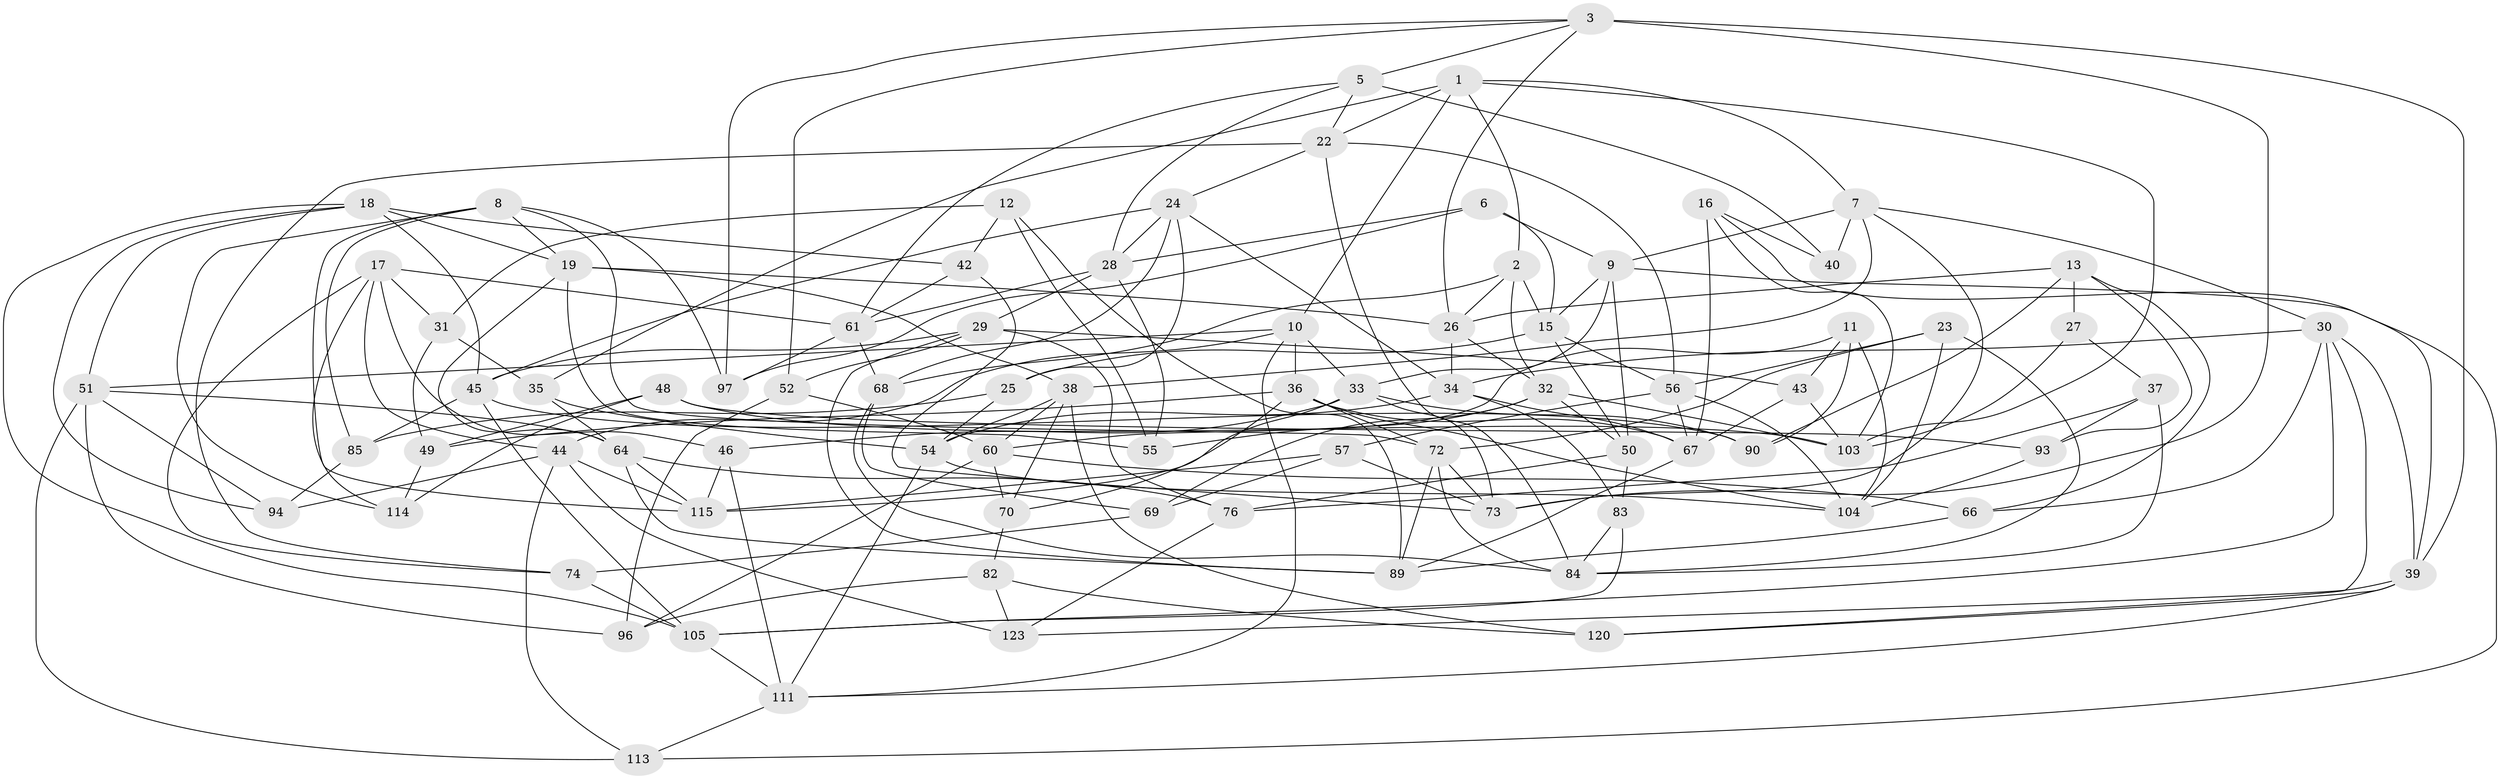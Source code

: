// Generated by graph-tools (version 1.1) at 2025/24/03/03/25 07:24:26]
// undirected, 81 vertices, 204 edges
graph export_dot {
graph [start="1"]
  node [color=gray90,style=filled];
  1 [super="+63"];
  2 [super="+118"];
  3 [super="+4"];
  5 [super="+78"];
  6;
  7 [super="+21"];
  8 [super="+101"];
  9 [super="+110"];
  10 [super="+14"];
  11;
  12;
  13 [super="+59"];
  15 [super="+20"];
  16;
  17 [super="+99"];
  18 [super="+98"];
  19 [super="+41"];
  22 [super="+53"];
  23;
  24 [super="+47"];
  25;
  26 [super="+122"];
  27;
  28 [super="+80"];
  29 [super="+71"];
  30 [super="+106"];
  31;
  32 [super="+88"];
  33 [super="+58"];
  34 [super="+81"];
  35;
  36 [super="+95"];
  37;
  38 [super="+62"];
  39 [super="+109"];
  40;
  42;
  43;
  44 [super="+112"];
  45 [super="+100"];
  46;
  48;
  49;
  50 [super="+102"];
  51 [super="+92"];
  52;
  54 [super="+79"];
  55;
  56 [super="+75"];
  57;
  60 [super="+86"];
  61 [super="+125"];
  64 [super="+65"];
  66;
  67 [super="+77"];
  68 [super="+91"];
  69;
  70;
  72 [super="+87"];
  73 [super="+116"];
  74;
  76 [super="+121"];
  82;
  83;
  84 [super="+124"];
  85;
  89 [super="+127"];
  90;
  93;
  94;
  96;
  97;
  103 [super="+107"];
  104 [super="+108"];
  105 [super="+126"];
  111 [super="+117"];
  113;
  114;
  115 [super="+119"];
  120;
  123;
  1 -- 2;
  1 -- 7;
  1 -- 103;
  1 -- 10;
  1 -- 35;
  1 -- 22;
  2 -- 32;
  2 -- 68 [weight=2];
  2 -- 15;
  2 -- 26;
  3 -- 26;
  3 -- 5;
  3 -- 97;
  3 -- 52;
  3 -- 39;
  3 -- 73;
  5 -- 40 [weight=2];
  5 -- 61;
  5 -- 28;
  5 -- 22;
  6 -- 97;
  6 -- 28;
  6 -- 9;
  6 -- 15;
  7 -- 40;
  7 -- 73;
  7 -- 30;
  7 -- 38;
  7 -- 9;
  8 -- 72;
  8 -- 97;
  8 -- 85;
  8 -- 115;
  8 -- 114;
  8 -- 19;
  9 -- 50;
  9 -- 113;
  9 -- 15;
  9 -- 33;
  10 -- 44;
  10 -- 36;
  10 -- 51;
  10 -- 111;
  10 -- 33;
  11 -- 104;
  11 -- 43;
  11 -- 90;
  11 -- 60;
  12 -- 55;
  12 -- 42;
  12 -- 31;
  12 -- 89;
  13 -- 93;
  13 -- 27 [weight=2];
  13 -- 26;
  13 -- 90;
  13 -- 66;
  15 -- 25;
  15 -- 56;
  15 -- 50;
  16 -- 40;
  16 -- 39;
  16 -- 103;
  16 -- 67;
  17 -- 61;
  17 -- 31;
  17 -- 44;
  17 -- 74;
  17 -- 46;
  17 -- 114;
  18 -- 105;
  18 -- 51;
  18 -- 94;
  18 -- 42;
  18 -- 19;
  18 -- 45;
  19 -- 64;
  19 -- 26;
  19 -- 38;
  19 -- 55;
  22 -- 74;
  22 -- 56;
  22 -- 24;
  22 -- 84;
  23 -- 56;
  23 -- 84;
  23 -- 72;
  23 -- 104;
  24 -- 68;
  24 -- 25;
  24 -- 28;
  24 -- 45;
  24 -- 34;
  25 -- 54;
  25 -- 85;
  26 -- 32;
  26 -- 34;
  27 -- 37;
  27 -- 103;
  28 -- 55;
  28 -- 29;
  28 -- 61;
  29 -- 45;
  29 -- 43;
  29 -- 52;
  29 -- 89;
  29 -- 76;
  30 -- 66;
  30 -- 34;
  30 -- 120;
  30 -- 39;
  30 -- 105;
  31 -- 49;
  31 -- 35;
  32 -- 69;
  32 -- 50;
  32 -- 103;
  32 -- 55;
  33 -- 115;
  33 -- 46;
  33 -- 73;
  33 -- 90;
  34 -- 54;
  34 -- 67;
  34 -- 83;
  35 -- 54;
  35 -- 64;
  36 -- 49;
  36 -- 72;
  36 -- 104;
  36 -- 67;
  36 -- 70;
  37 -- 93;
  37 -- 84;
  37 -- 76;
  38 -- 120;
  38 -- 60;
  38 -- 54;
  38 -- 70;
  39 -- 111;
  39 -- 120;
  39 -- 123;
  42 -- 73;
  42 -- 61;
  43 -- 67;
  43 -- 103;
  44 -- 123;
  44 -- 113;
  44 -- 115;
  44 -- 94;
  45 -- 85;
  45 -- 90;
  45 -- 105;
  46 -- 115;
  46 -- 111;
  48 -- 93;
  48 -- 103;
  48 -- 49;
  48 -- 114;
  49 -- 114;
  50 -- 76 [weight=2];
  50 -- 83;
  51 -- 94;
  51 -- 96;
  51 -- 113;
  51 -- 64;
  52 -- 60;
  52 -- 96;
  54 -- 111;
  54 -- 104;
  56 -- 67;
  56 -- 104;
  56 -- 57;
  57 -- 69;
  57 -- 115;
  57 -- 73;
  60 -- 70;
  60 -- 66;
  60 -- 96;
  61 -- 97;
  61 -- 68;
  64 -- 115;
  64 -- 76;
  64 -- 89;
  66 -- 89;
  67 -- 89;
  68 -- 69;
  68 -- 84;
  69 -- 74;
  70 -- 82;
  72 -- 89;
  72 -- 73;
  72 -- 84;
  74 -- 105;
  76 -- 123;
  82 -- 123;
  82 -- 120;
  82 -- 96;
  83 -- 84;
  83 -- 105;
  85 -- 94;
  93 -- 104;
  105 -- 111;
  111 -- 113;
}

